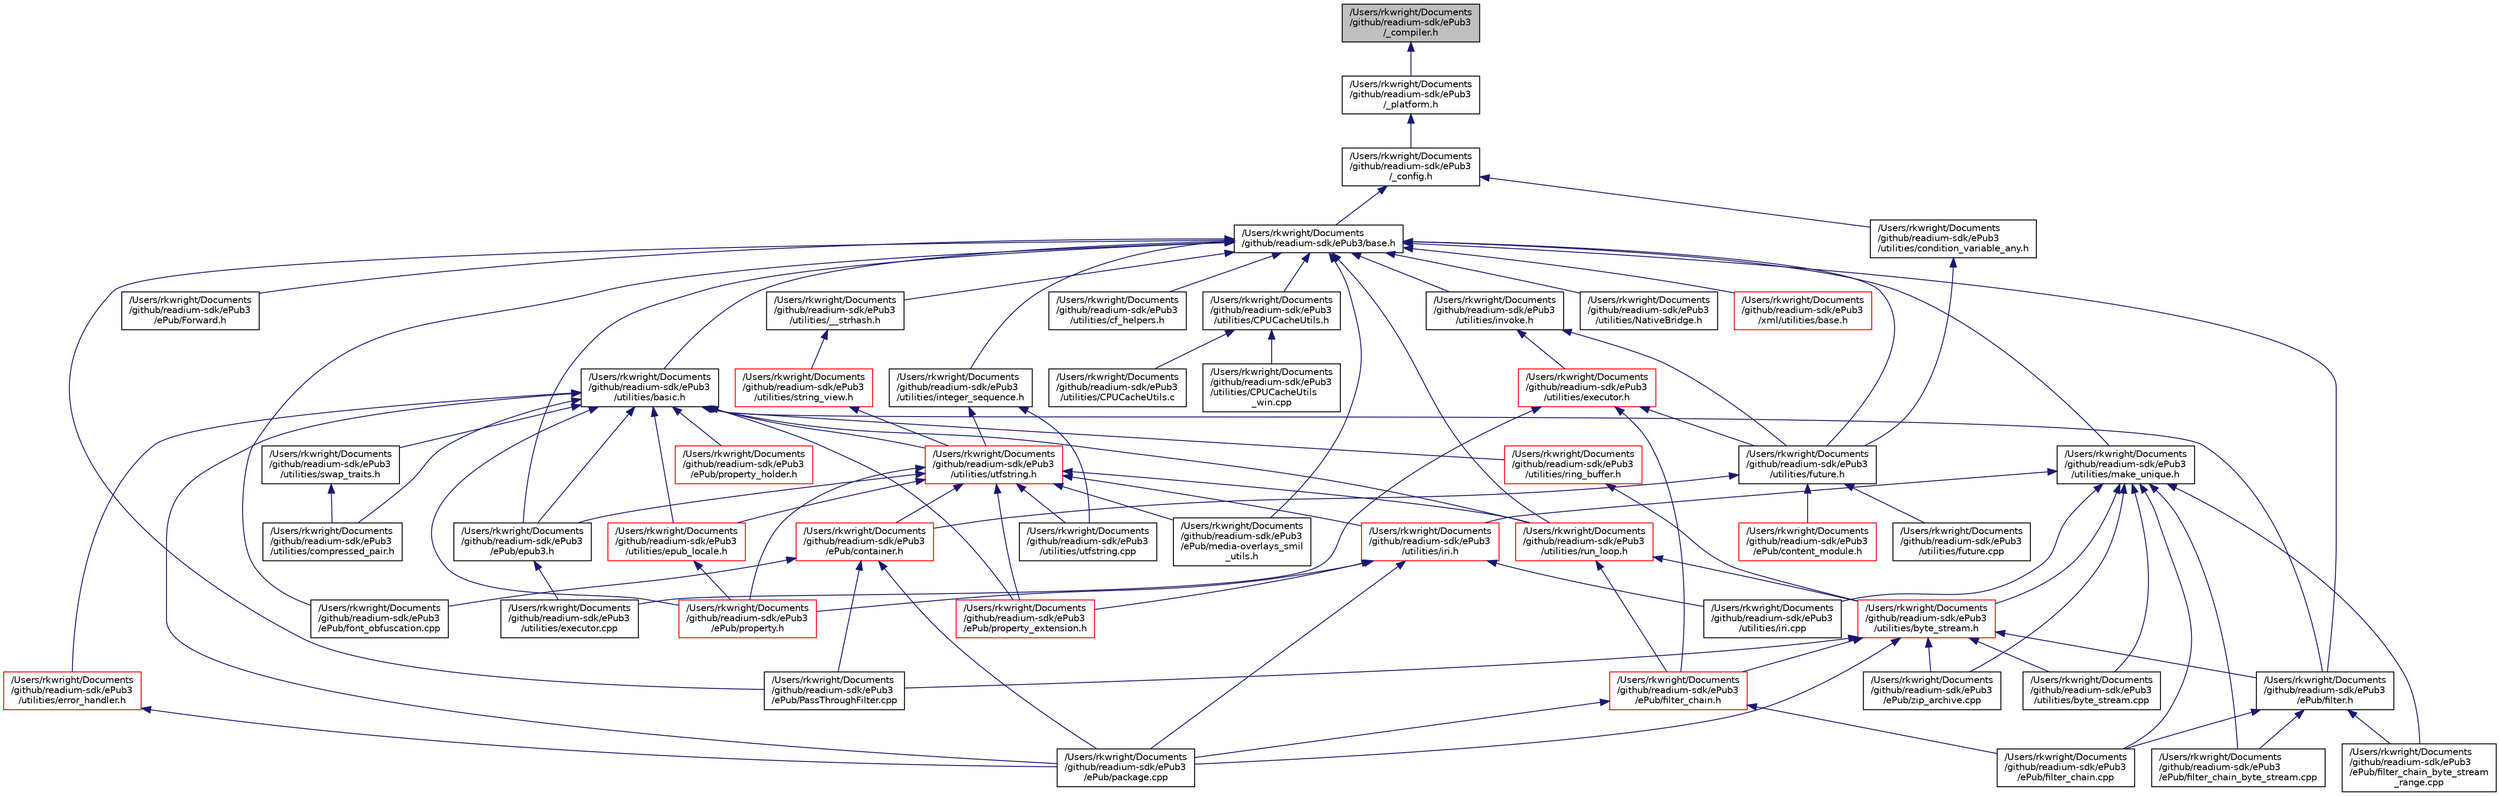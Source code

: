 digraph "/Users/rkwright/Documents/github/readium-sdk/ePub3/_compiler.h"
{
  edge [fontname="Helvetica",fontsize="10",labelfontname="Helvetica",labelfontsize="10"];
  node [fontname="Helvetica",fontsize="10",shape=record];
  Node1 [label="/Users/rkwright/Documents\l/github/readium-sdk/ePub3\l/_compiler.h",height=0.2,width=0.4,color="black", fillcolor="grey75", style="filled" fontcolor="black"];
  Node1 -> Node2 [dir="back",color="midnightblue",fontsize="10",style="solid",fontname="Helvetica"];
  Node2 [label="/Users/rkwright/Documents\l/github/readium-sdk/ePub3\l/_platform.h",height=0.2,width=0.4,color="black", fillcolor="white", style="filled",URL="$__platform_8h.xhtml"];
  Node2 -> Node3 [dir="back",color="midnightblue",fontsize="10",style="solid",fontname="Helvetica"];
  Node3 [label="/Users/rkwright/Documents\l/github/readium-sdk/ePub3\l/_config.h",height=0.2,width=0.4,color="black", fillcolor="white", style="filled",URL="$__config_8h.xhtml"];
  Node3 -> Node4 [dir="back",color="midnightblue",fontsize="10",style="solid",fontname="Helvetica"];
  Node4 [label="/Users/rkwright/Documents\l/github/readium-sdk/ePub3/base.h",height=0.2,width=0.4,color="black", fillcolor="white", style="filled",URL="$base_8h.xhtml"];
  Node4 -> Node5 [dir="back",color="midnightblue",fontsize="10",style="solid",fontname="Helvetica"];
  Node5 [label="/Users/rkwright/Documents\l/github/readium-sdk/ePub3\l/ePub/epub3.h",height=0.2,width=0.4,color="black", fillcolor="white", style="filled",URL="$epub3_8h.xhtml"];
  Node5 -> Node6 [dir="back",color="midnightblue",fontsize="10",style="solid",fontname="Helvetica"];
  Node6 [label="/Users/rkwright/Documents\l/github/readium-sdk/ePub3\l/utilities/executor.cpp",height=0.2,width=0.4,color="black", fillcolor="white", style="filled",URL="$executor_8cpp.xhtml"];
  Node4 -> Node7 [dir="back",color="midnightblue",fontsize="10",style="solid",fontname="Helvetica"];
  Node7 [label="/Users/rkwright/Documents\l/github/readium-sdk/ePub3\l/ePub/filter.h",height=0.2,width=0.4,color="black", fillcolor="white", style="filled",URL="$filter_8h.xhtml"];
  Node7 -> Node8 [dir="back",color="midnightblue",fontsize="10",style="solid",fontname="Helvetica"];
  Node8 [label="/Users/rkwright/Documents\l/github/readium-sdk/ePub3\l/ePub/filter_chain.cpp",height=0.2,width=0.4,color="black", fillcolor="white", style="filled",URL="$filter__chain_8cpp.xhtml"];
  Node7 -> Node9 [dir="back",color="midnightblue",fontsize="10",style="solid",fontname="Helvetica"];
  Node9 [label="/Users/rkwright/Documents\l/github/readium-sdk/ePub3\l/ePub/filter_chain_byte_stream.cpp",height=0.2,width=0.4,color="black", fillcolor="white", style="filled",URL="$filter__chain__byte__stream_8cpp.xhtml"];
  Node7 -> Node10 [dir="back",color="midnightblue",fontsize="10",style="solid",fontname="Helvetica"];
  Node10 [label="/Users/rkwright/Documents\l/github/readium-sdk/ePub3\l/ePub/filter_chain_byte_stream\l_range.cpp",height=0.2,width=0.4,color="black", fillcolor="white", style="filled",URL="$filter__chain__byte__stream__range_8cpp.xhtml"];
  Node4 -> Node11 [dir="back",color="midnightblue",fontsize="10",style="solid",fontname="Helvetica"];
  Node11 [label="/Users/rkwright/Documents\l/github/readium-sdk/ePub3\l/ePub/font_obfuscation.cpp",height=0.2,width=0.4,color="black", fillcolor="white", style="filled",URL="$font__obfuscation_8cpp.xhtml"];
  Node4 -> Node12 [dir="back",color="midnightblue",fontsize="10",style="solid",fontname="Helvetica"];
  Node12 [label="/Users/rkwright/Documents\l/github/readium-sdk/ePub3\l/ePub/Forward.h",height=0.2,width=0.4,color="black", fillcolor="white", style="filled",URL="$_forward_8h.xhtml"];
  Node4 -> Node13 [dir="back",color="midnightblue",fontsize="10",style="solid",fontname="Helvetica"];
  Node13 [label="/Users/rkwright/Documents\l/github/readium-sdk/ePub3\l/ePub/media-overlays_smil\l_utils.h",height=0.2,width=0.4,color="black", fillcolor="white", style="filled",URL="$media-overlays__smil__utils_8h.xhtml"];
  Node4 -> Node14 [dir="back",color="midnightblue",fontsize="10",style="solid",fontname="Helvetica"];
  Node14 [label="/Users/rkwright/Documents\l/github/readium-sdk/ePub3\l/ePub/PassThroughFilter.cpp",height=0.2,width=0.4,color="black", fillcolor="white", style="filled",URL="$_pass_through_filter_8cpp.xhtml"];
  Node4 -> Node15 [dir="back",color="midnightblue",fontsize="10",style="solid",fontname="Helvetica"];
  Node15 [label="/Users/rkwright/Documents\l/github/readium-sdk/ePub3\l/utilities/__strhash.h",height=0.2,width=0.4,color="black", fillcolor="white", style="filled",URL="$____strhash_8h.xhtml"];
  Node15 -> Node16 [dir="back",color="midnightblue",fontsize="10",style="solid",fontname="Helvetica"];
  Node16 [label="/Users/rkwright/Documents\l/github/readium-sdk/ePub3\l/utilities/string_view.h",height=0.2,width=0.4,color="red", fillcolor="white", style="filled",URL="$string__view_8h.xhtml"];
  Node16 -> Node17 [dir="back",color="midnightblue",fontsize="10",style="solid",fontname="Helvetica"];
  Node17 [label="/Users/rkwright/Documents\l/github/readium-sdk/ePub3\l/utilities/utfstring.h",height=0.2,width=0.4,color="red", fillcolor="white", style="filled",URL="$utfstring_8h.xhtml"];
  Node17 -> Node18 [dir="back",color="midnightblue",fontsize="10",style="solid",fontname="Helvetica"];
  Node18 [label="/Users/rkwright/Documents\l/github/readium-sdk/ePub3\l/ePub/container.h",height=0.2,width=0.4,color="red", fillcolor="white", style="filled",URL="$container_8h.xhtml"];
  Node18 -> Node11 [dir="back",color="midnightblue",fontsize="10",style="solid",fontname="Helvetica"];
  Node18 -> Node19 [dir="back",color="midnightblue",fontsize="10",style="solid",fontname="Helvetica"];
  Node19 [label="/Users/rkwright/Documents\l/github/readium-sdk/ePub3\l/ePub/package.cpp",height=0.2,width=0.4,color="black", fillcolor="white", style="filled",URL="$package_8cpp.xhtml"];
  Node18 -> Node14 [dir="back",color="midnightblue",fontsize="10",style="solid",fontname="Helvetica"];
  Node17 -> Node5 [dir="back",color="midnightblue",fontsize="10",style="solid",fontname="Helvetica"];
  Node17 -> Node13 [dir="back",color="midnightblue",fontsize="10",style="solid",fontname="Helvetica"];
  Node17 -> Node20 [dir="back",color="midnightblue",fontsize="10",style="solid",fontname="Helvetica"];
  Node20 [label="/Users/rkwright/Documents\l/github/readium-sdk/ePub3\l/ePub/property.h",height=0.2,width=0.4,color="red", fillcolor="white", style="filled",URL="$property_8h.xhtml"];
  Node17 -> Node21 [dir="back",color="midnightblue",fontsize="10",style="solid",fontname="Helvetica"];
  Node21 [label="/Users/rkwright/Documents\l/github/readium-sdk/ePub3\l/ePub/property_extension.h",height=0.2,width=0.4,color="red", fillcolor="white", style="filled",URL="$property__extension_8h.xhtml"];
  Node17 -> Node22 [dir="back",color="midnightblue",fontsize="10",style="solid",fontname="Helvetica"];
  Node22 [label="/Users/rkwright/Documents\l/github/readium-sdk/ePub3\l/utilities/epub_locale.h",height=0.2,width=0.4,color="red", fillcolor="white", style="filled",URL="$epub__locale_8h.xhtml"];
  Node22 -> Node20 [dir="back",color="midnightblue",fontsize="10",style="solid",fontname="Helvetica"];
  Node17 -> Node23 [dir="back",color="midnightblue",fontsize="10",style="solid",fontname="Helvetica"];
  Node23 [label="/Users/rkwright/Documents\l/github/readium-sdk/ePub3\l/utilities/iri.h",height=0.2,width=0.4,color="red", fillcolor="white", style="filled",URL="$iri_8h.xhtml"];
  Node23 -> Node19 [dir="back",color="midnightblue",fontsize="10",style="solid",fontname="Helvetica"];
  Node23 -> Node20 [dir="back",color="midnightblue",fontsize="10",style="solid",fontname="Helvetica"];
  Node23 -> Node21 [dir="back",color="midnightblue",fontsize="10",style="solid",fontname="Helvetica"];
  Node23 -> Node24 [dir="back",color="midnightblue",fontsize="10",style="solid",fontname="Helvetica"];
  Node24 [label="/Users/rkwright/Documents\l/github/readium-sdk/ePub3\l/utilities/iri.cpp",height=0.2,width=0.4,color="black", fillcolor="white", style="filled",URL="$iri_8cpp.xhtml"];
  Node17 -> Node25 [dir="back",color="midnightblue",fontsize="10",style="solid",fontname="Helvetica"];
  Node25 [label="/Users/rkwright/Documents\l/github/readium-sdk/ePub3\l/utilities/run_loop.h",height=0.2,width=0.4,color="red", fillcolor="white", style="filled",URL="$run__loop_8h.xhtml"];
  Node25 -> Node26 [dir="back",color="midnightblue",fontsize="10",style="solid",fontname="Helvetica"];
  Node26 [label="/Users/rkwright/Documents\l/github/readium-sdk/ePub3\l/ePub/filter_chain.h",height=0.2,width=0.4,color="red", fillcolor="white", style="filled",URL="$filter__chain_8h.xhtml"];
  Node26 -> Node8 [dir="back",color="midnightblue",fontsize="10",style="solid",fontname="Helvetica"];
  Node26 -> Node19 [dir="back",color="midnightblue",fontsize="10",style="solid",fontname="Helvetica"];
  Node25 -> Node27 [dir="back",color="midnightblue",fontsize="10",style="solid",fontname="Helvetica"];
  Node27 [label="/Users/rkwright/Documents\l/github/readium-sdk/ePub3\l/utilities/byte_stream.h",height=0.2,width=0.4,color="red", fillcolor="white", style="filled",URL="$byte__stream_8h.xhtml"];
  Node27 -> Node7 [dir="back",color="midnightblue",fontsize="10",style="solid",fontname="Helvetica"];
  Node27 -> Node26 [dir="back",color="midnightblue",fontsize="10",style="solid",fontname="Helvetica"];
  Node27 -> Node19 [dir="back",color="midnightblue",fontsize="10",style="solid",fontname="Helvetica"];
  Node27 -> Node14 [dir="back",color="midnightblue",fontsize="10",style="solid",fontname="Helvetica"];
  Node27 -> Node28 [dir="back",color="midnightblue",fontsize="10",style="solid",fontname="Helvetica"];
  Node28 [label="/Users/rkwright/Documents\l/github/readium-sdk/ePub3\l/ePub/zip_archive.cpp",height=0.2,width=0.4,color="black", fillcolor="white", style="filled",URL="$zip__archive_8cpp.xhtml"];
  Node27 -> Node29 [dir="back",color="midnightblue",fontsize="10",style="solid",fontname="Helvetica"];
  Node29 [label="/Users/rkwright/Documents\l/github/readium-sdk/ePub3\l/utilities/byte_stream.cpp",height=0.2,width=0.4,color="black", fillcolor="white", style="filled",URL="$byte__stream_8cpp.xhtml"];
  Node17 -> Node30 [dir="back",color="midnightblue",fontsize="10",style="solid",fontname="Helvetica"];
  Node30 [label="/Users/rkwright/Documents\l/github/readium-sdk/ePub3\l/utilities/utfstring.cpp",height=0.2,width=0.4,color="black", fillcolor="white", style="filled",URL="$utfstring_8cpp.xhtml"];
  Node4 -> Node31 [dir="back",color="midnightblue",fontsize="10",style="solid",fontname="Helvetica"];
  Node31 [label="/Users/rkwright/Documents\l/github/readium-sdk/ePub3\l/utilities/basic.h",height=0.2,width=0.4,color="black", fillcolor="white", style="filled",URL="$basic_8h.xhtml"];
  Node31 -> Node5 [dir="back",color="midnightblue",fontsize="10",style="solid",fontname="Helvetica"];
  Node31 -> Node7 [dir="back",color="midnightblue",fontsize="10",style="solid",fontname="Helvetica"];
  Node31 -> Node19 [dir="back",color="midnightblue",fontsize="10",style="solid",fontname="Helvetica"];
  Node31 -> Node20 [dir="back",color="midnightblue",fontsize="10",style="solid",fontname="Helvetica"];
  Node31 -> Node21 [dir="back",color="midnightblue",fontsize="10",style="solid",fontname="Helvetica"];
  Node31 -> Node32 [dir="back",color="midnightblue",fontsize="10",style="solid",fontname="Helvetica"];
  Node32 [label="/Users/rkwright/Documents\l/github/readium-sdk/ePub3\l/ePub/property_holder.h",height=0.2,width=0.4,color="red", fillcolor="white", style="filled",URL="$property__holder_8h.xhtml"];
  Node31 -> Node33 [dir="back",color="midnightblue",fontsize="10",style="solid",fontname="Helvetica"];
  Node33 [label="/Users/rkwright/Documents\l/github/readium-sdk/ePub3\l/utilities/compressed_pair.h",height=0.2,width=0.4,color="black", fillcolor="white", style="filled",URL="$compressed__pair_8h.xhtml"];
  Node31 -> Node34 [dir="back",color="midnightblue",fontsize="10",style="solid",fontname="Helvetica"];
  Node34 [label="/Users/rkwright/Documents\l/github/readium-sdk/ePub3\l/utilities/swap_traits.h",height=0.2,width=0.4,color="black", fillcolor="white", style="filled",URL="$swap__traits_8h.xhtml"];
  Node34 -> Node33 [dir="back",color="midnightblue",fontsize="10",style="solid",fontname="Helvetica"];
  Node31 -> Node22 [dir="back",color="midnightblue",fontsize="10",style="solid",fontname="Helvetica"];
  Node31 -> Node35 [dir="back",color="midnightblue",fontsize="10",style="solid",fontname="Helvetica"];
  Node35 [label="/Users/rkwright/Documents\l/github/readium-sdk/ePub3\l/utilities/error_handler.h",height=0.2,width=0.4,color="red", fillcolor="white", style="filled",URL="$error__handler_8h.xhtml"];
  Node35 -> Node19 [dir="back",color="midnightblue",fontsize="10",style="solid",fontname="Helvetica"];
  Node31 -> Node36 [dir="back",color="midnightblue",fontsize="10",style="solid",fontname="Helvetica"];
  Node36 [label="/Users/rkwright/Documents\l/github/readium-sdk/ePub3\l/utilities/ring_buffer.h",height=0.2,width=0.4,color="red", fillcolor="white", style="filled",URL="$ring__buffer_8h.xhtml"];
  Node36 -> Node27 [dir="back",color="midnightblue",fontsize="10",style="solid",fontname="Helvetica"];
  Node31 -> Node25 [dir="back",color="midnightblue",fontsize="10",style="solid",fontname="Helvetica"];
  Node31 -> Node17 [dir="back",color="midnightblue",fontsize="10",style="solid",fontname="Helvetica"];
  Node4 -> Node37 [dir="back",color="midnightblue",fontsize="10",style="solid",fontname="Helvetica"];
  Node37 [label="/Users/rkwright/Documents\l/github/readium-sdk/ePub3\l/utilities/cf_helpers.h",height=0.2,width=0.4,color="black", fillcolor="white", style="filled",URL="$cf__helpers_8h.xhtml"];
  Node4 -> Node38 [dir="back",color="midnightblue",fontsize="10",style="solid",fontname="Helvetica"];
  Node38 [label="/Users/rkwright/Documents\l/github/readium-sdk/ePub3\l/utilities/CPUCacheUtils.h",height=0.2,width=0.4,color="black", fillcolor="white", style="filled",URL="$_c_p_u_cache_utils_8h.xhtml"];
  Node38 -> Node39 [dir="back",color="midnightblue",fontsize="10",style="solid",fontname="Helvetica"];
  Node39 [label="/Users/rkwright/Documents\l/github/readium-sdk/ePub3\l/utilities/CPUCacheUtils.c",height=0.2,width=0.4,color="black", fillcolor="white", style="filled",URL="$_c_p_u_cache_utils_8c.xhtml"];
  Node38 -> Node40 [dir="back",color="midnightblue",fontsize="10",style="solid",fontname="Helvetica"];
  Node40 [label="/Users/rkwright/Documents\l/github/readium-sdk/ePub3\l/utilities/CPUCacheUtils\l_win.cpp",height=0.2,width=0.4,color="black", fillcolor="white", style="filled",URL="$_c_p_u_cache_utils__win_8cpp.xhtml"];
  Node4 -> Node41 [dir="back",color="midnightblue",fontsize="10",style="solid",fontname="Helvetica"];
  Node41 [label="/Users/rkwright/Documents\l/github/readium-sdk/ePub3\l/utilities/future.h",height=0.2,width=0.4,color="black", fillcolor="white", style="filled",URL="$future_8h.xhtml"];
  Node41 -> Node18 [dir="back",color="midnightblue",fontsize="10",style="solid",fontname="Helvetica"];
  Node41 -> Node42 [dir="back",color="midnightblue",fontsize="10",style="solid",fontname="Helvetica"];
  Node42 [label="/Users/rkwright/Documents\l/github/readium-sdk/ePub3\l/ePub/content_module.h",height=0.2,width=0.4,color="red", fillcolor="white", style="filled",URL="$content__module_8h.xhtml"];
  Node41 -> Node43 [dir="back",color="midnightblue",fontsize="10",style="solid",fontname="Helvetica"];
  Node43 [label="/Users/rkwright/Documents\l/github/readium-sdk/ePub3\l/utilities/future.cpp",height=0.2,width=0.4,color="black", fillcolor="white", style="filled",URL="$future_8cpp.xhtml"];
  Node4 -> Node44 [dir="back",color="midnightblue",fontsize="10",style="solid",fontname="Helvetica"];
  Node44 [label="/Users/rkwright/Documents\l/github/readium-sdk/ePub3\l/utilities/integer_sequence.h",height=0.2,width=0.4,color="black", fillcolor="white", style="filled",URL="$integer__sequence_8h.xhtml"];
  Node44 -> Node17 [dir="back",color="midnightblue",fontsize="10",style="solid",fontname="Helvetica"];
  Node44 -> Node30 [dir="back",color="midnightblue",fontsize="10",style="solid",fontname="Helvetica"];
  Node4 -> Node45 [dir="back",color="midnightblue",fontsize="10",style="solid",fontname="Helvetica"];
  Node45 [label="/Users/rkwright/Documents\l/github/readium-sdk/ePub3\l/utilities/invoke.h",height=0.2,width=0.4,color="black", fillcolor="white", style="filled",URL="$invoke_8h.xhtml"];
  Node45 -> Node46 [dir="back",color="midnightblue",fontsize="10",style="solid",fontname="Helvetica"];
  Node46 [label="/Users/rkwright/Documents\l/github/readium-sdk/ePub3\l/utilities/executor.h",height=0.2,width=0.4,color="red", fillcolor="white", style="filled",URL="$executor_8h.xhtml"];
  Node46 -> Node26 [dir="back",color="midnightblue",fontsize="10",style="solid",fontname="Helvetica"];
  Node46 -> Node6 [dir="back",color="midnightblue",fontsize="10",style="solid",fontname="Helvetica"];
  Node46 -> Node41 [dir="back",color="midnightblue",fontsize="10",style="solid",fontname="Helvetica"];
  Node45 -> Node41 [dir="back",color="midnightblue",fontsize="10",style="solid",fontname="Helvetica"];
  Node4 -> Node47 [dir="back",color="midnightblue",fontsize="10",style="solid",fontname="Helvetica"];
  Node47 [label="/Users/rkwright/Documents\l/github/readium-sdk/ePub3\l/utilities/make_unique.h",height=0.2,width=0.4,color="black", fillcolor="white", style="filled",URL="$make__unique_8h.xhtml"];
  Node47 -> Node8 [dir="back",color="midnightblue",fontsize="10",style="solid",fontname="Helvetica"];
  Node47 -> Node9 [dir="back",color="midnightblue",fontsize="10",style="solid",fontname="Helvetica"];
  Node47 -> Node10 [dir="back",color="midnightblue",fontsize="10",style="solid",fontname="Helvetica"];
  Node47 -> Node28 [dir="back",color="midnightblue",fontsize="10",style="solid",fontname="Helvetica"];
  Node47 -> Node27 [dir="back",color="midnightblue",fontsize="10",style="solid",fontname="Helvetica"];
  Node47 -> Node29 [dir="back",color="midnightblue",fontsize="10",style="solid",fontname="Helvetica"];
  Node47 -> Node23 [dir="back",color="midnightblue",fontsize="10",style="solid",fontname="Helvetica"];
  Node47 -> Node24 [dir="back",color="midnightblue",fontsize="10",style="solid",fontname="Helvetica"];
  Node4 -> Node48 [dir="back",color="midnightblue",fontsize="10",style="solid",fontname="Helvetica"];
  Node48 [label="/Users/rkwright/Documents\l/github/readium-sdk/ePub3\l/utilities/NativeBridge.h",height=0.2,width=0.4,color="black", fillcolor="white", style="filled",URL="$_native_bridge_8h.xhtml"];
  Node4 -> Node25 [dir="back",color="midnightblue",fontsize="10",style="solid",fontname="Helvetica"];
  Node4 -> Node49 [dir="back",color="midnightblue",fontsize="10",style="solid",fontname="Helvetica"];
  Node49 [label="/Users/rkwright/Documents\l/github/readium-sdk/ePub3\l/xml/utilities/base.h",height=0.2,width=0.4,color="red", fillcolor="white", style="filled",URL="$xml_2utilities_2base_8h.xhtml"];
  Node3 -> Node50 [dir="back",color="midnightblue",fontsize="10",style="solid",fontname="Helvetica"];
  Node50 [label="/Users/rkwright/Documents\l/github/readium-sdk/ePub3\l/utilities/condition_variable_any.h",height=0.2,width=0.4,color="black", fillcolor="white", style="filled",URL="$condition__variable__any_8h.xhtml"];
  Node50 -> Node41 [dir="back",color="midnightblue",fontsize="10",style="solid",fontname="Helvetica"];
}
